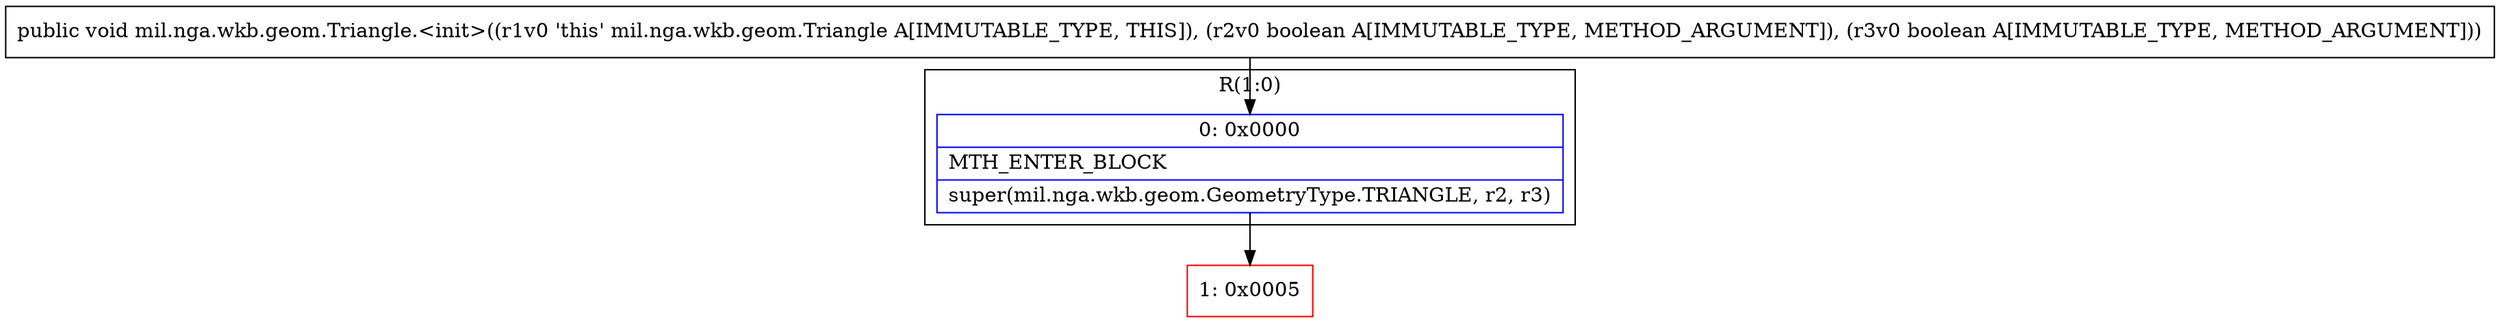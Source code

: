 digraph "CFG formil.nga.wkb.geom.Triangle.\<init\>(ZZ)V" {
subgraph cluster_Region_2086967131 {
label = "R(1:0)";
node [shape=record,color=blue];
Node_0 [shape=record,label="{0\:\ 0x0000|MTH_ENTER_BLOCK\l|super(mil.nga.wkb.geom.GeometryType.TRIANGLE, r2, r3)\l}"];
}
Node_1 [shape=record,color=red,label="{1\:\ 0x0005}"];
MethodNode[shape=record,label="{public void mil.nga.wkb.geom.Triangle.\<init\>((r1v0 'this' mil.nga.wkb.geom.Triangle A[IMMUTABLE_TYPE, THIS]), (r2v0 boolean A[IMMUTABLE_TYPE, METHOD_ARGUMENT]), (r3v0 boolean A[IMMUTABLE_TYPE, METHOD_ARGUMENT])) }"];
MethodNode -> Node_0;
Node_0 -> Node_1;
}

